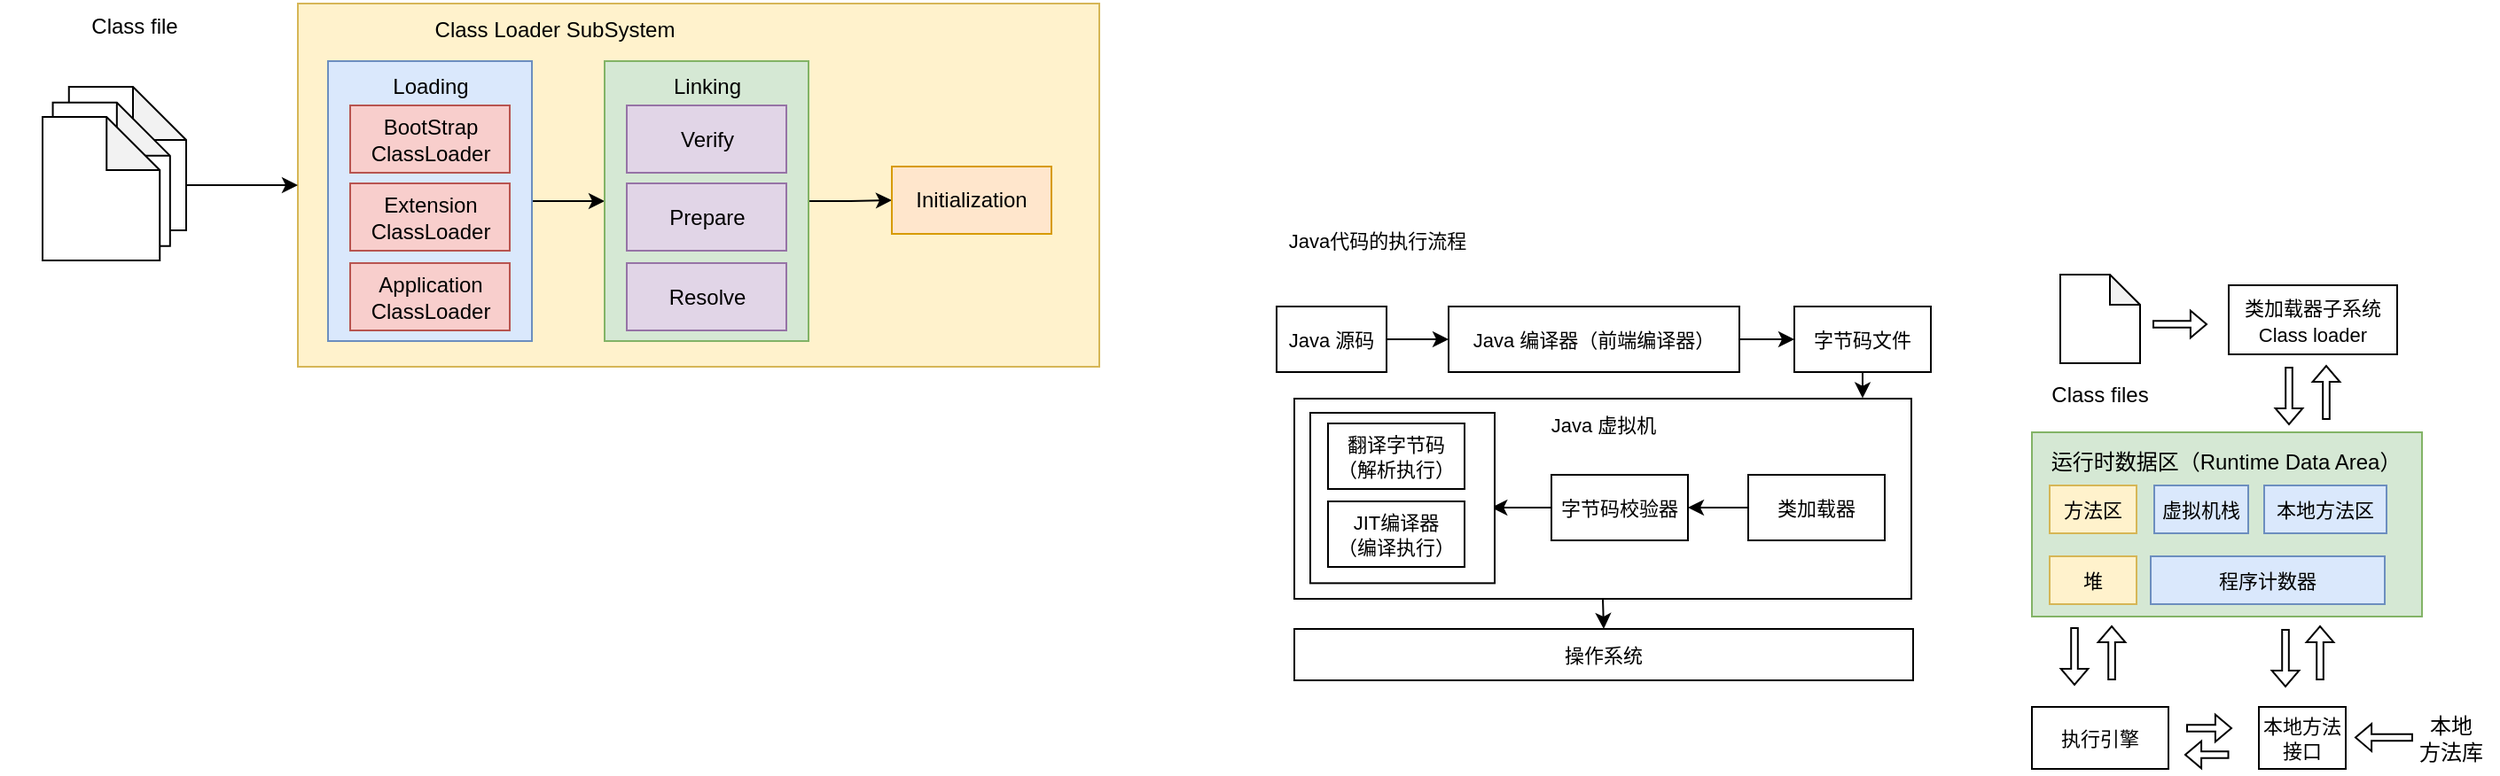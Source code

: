 <mxfile version="20.7.4" type="github">
  <diagram id="2l6POookc13yUhbBXWqV" name="第 1 页">
    <mxGraphModel dx="2390" dy="1110" grid="0" gridSize="10" guides="1" tooltips="1" connect="1" arrows="1" fold="1" page="1" pageScale="1" pageWidth="827" pageHeight="1169" math="0" shadow="0">
      <root>
        <mxCell id="0" />
        <mxCell id="1" parent="0" />
        <mxCell id="GEyLh_Zw_DPHrhrjRqtt-2" value="Class files" style="text;html=1;align=center;verticalAlign=middle;resizable=0;points=[];autosize=1;strokeColor=none;fillColor=none;" parent="1" vertex="1">
          <mxGeometry x="331" y="264" width="73" height="26" as="geometry" />
        </mxCell>
        <mxCell id="GEyLh_Zw_DPHrhrjRqtt-4" value="" style="shape=note;whiteSpace=wrap;html=1;backgroundOutline=1;darkOpacity=0.05;size=17;" parent="1" vertex="1">
          <mxGeometry x="346" y="209" width="45" height="50" as="geometry" />
        </mxCell>
        <mxCell id="GEyLh_Zw_DPHrhrjRqtt-7" value="" style="shape=flexArrow;endArrow=classic;html=1;rounded=0;width=3.81;endSize=2.681;endWidth=10.567;" parent="1" edge="1">
          <mxGeometry width="50" height="50" relative="1" as="geometry">
            <mxPoint x="398" y="237" as="sourcePoint" />
            <mxPoint x="429" y="237" as="targetPoint" />
          </mxGeometry>
        </mxCell>
        <mxCell id="GEyLh_Zw_DPHrhrjRqtt-8" value="" style="shape=flexArrow;endArrow=classic;html=1;rounded=0;width=3.81;endSize=2.681;endWidth=10.567;" parent="1" edge="1">
          <mxGeometry width="50" height="50" relative="1" as="geometry">
            <mxPoint x="475" y="261" as="sourcePoint" />
            <mxPoint x="475" y="294" as="targetPoint" />
          </mxGeometry>
        </mxCell>
        <mxCell id="GEyLh_Zw_DPHrhrjRqtt-9" value="&lt;font style=&quot;font-size: 11px;&quot;&gt;类加载器子系统&lt;br&gt;Class loader&lt;br&gt;&lt;/font&gt;" style="rounded=0;whiteSpace=wrap;html=1;" parent="1" vertex="1">
          <mxGeometry x="441" y="215" width="95" height="39" as="geometry" />
        </mxCell>
        <mxCell id="GEyLh_Zw_DPHrhrjRqtt-11" value="" style="shape=flexArrow;endArrow=classic;html=1;rounded=0;width=3.81;endSize=2.681;endWidth=10.567;" parent="1" edge="1">
          <mxGeometry width="50" height="50" relative="1" as="geometry">
            <mxPoint x="496" y="291" as="sourcePoint" />
            <mxPoint x="496" y="260" as="targetPoint" />
          </mxGeometry>
        </mxCell>
        <mxCell id="GEyLh_Zw_DPHrhrjRqtt-12" value="" style="rounded=0;whiteSpace=wrap;html=1;fontSize=11;fillColor=#d5e8d4;strokeColor=#82b366;" parent="1" vertex="1">
          <mxGeometry x="330" y="298" width="220" height="104" as="geometry" />
        </mxCell>
        <mxCell id="GEyLh_Zw_DPHrhrjRqtt-13" value="运行时数据区（Runtime Data Area）" style="text;html=1;align=center;verticalAlign=middle;resizable=0;points=[];autosize=1;strokeColor=none;fillColor=none;" parent="1" vertex="1">
          <mxGeometry x="331" y="302" width="215" height="26" as="geometry" />
        </mxCell>
        <mxCell id="GEyLh_Zw_DPHrhrjRqtt-14" value="方法区" style="rounded=0;whiteSpace=wrap;html=1;fontSize=11;fillColor=#fff2cc;strokeColor=#d6b656;" parent="1" vertex="1">
          <mxGeometry x="340" y="328" width="49" height="27" as="geometry" />
        </mxCell>
        <mxCell id="GEyLh_Zw_DPHrhrjRqtt-15" value="虚拟机栈" style="rounded=0;whiteSpace=wrap;html=1;fontSize=11;fillColor=#dae8fc;strokeColor=#6c8ebf;" parent="1" vertex="1">
          <mxGeometry x="399" y="328" width="53" height="27" as="geometry" />
        </mxCell>
        <mxCell id="GEyLh_Zw_DPHrhrjRqtt-16" value="本地方法区" style="rounded=0;whiteSpace=wrap;html=1;fontSize=11;fillColor=#dae8fc;strokeColor=#6c8ebf;" parent="1" vertex="1">
          <mxGeometry x="461" y="328" width="69" height="27" as="geometry" />
        </mxCell>
        <mxCell id="GEyLh_Zw_DPHrhrjRqtt-17" value="堆" style="rounded=0;whiteSpace=wrap;html=1;fontSize=11;fillColor=#fff2cc;strokeColor=#d6b656;" parent="1" vertex="1">
          <mxGeometry x="340" y="368" width="49" height="27" as="geometry" />
        </mxCell>
        <mxCell id="GEyLh_Zw_DPHrhrjRqtt-18" value="程序计数器" style="rounded=0;whiteSpace=wrap;html=1;fontSize=11;fillColor=#dae8fc;strokeColor=#6c8ebf;" parent="1" vertex="1">
          <mxGeometry x="397" y="368" width="132" height="27" as="geometry" />
        </mxCell>
        <mxCell id="GEyLh_Zw_DPHrhrjRqtt-19" value="" style="shape=flexArrow;endArrow=classic;html=1;rounded=0;width=3.81;endSize=2.681;endWidth=10.567;" parent="1" edge="1">
          <mxGeometry width="50" height="50" relative="1" as="geometry">
            <mxPoint x="354.01" y="408" as="sourcePoint" />
            <mxPoint x="354.01" y="441" as="targetPoint" />
          </mxGeometry>
        </mxCell>
        <mxCell id="GEyLh_Zw_DPHrhrjRqtt-20" value="" style="shape=flexArrow;endArrow=classic;html=1;rounded=0;width=3.81;endSize=2.681;endWidth=10.567;" parent="1" edge="1">
          <mxGeometry width="50" height="50" relative="1" as="geometry">
            <mxPoint x="375.01" y="438" as="sourcePoint" />
            <mxPoint x="375.01" y="407" as="targetPoint" />
          </mxGeometry>
        </mxCell>
        <mxCell id="GEyLh_Zw_DPHrhrjRqtt-21" value="" style="shape=flexArrow;endArrow=classic;html=1;rounded=0;width=3.81;endSize=2.681;endWidth=10.567;" parent="1" edge="1">
          <mxGeometry width="50" height="50" relative="1" as="geometry">
            <mxPoint x="441.26" y="480" as="sourcePoint" />
            <mxPoint x="416" y="480" as="targetPoint" />
          </mxGeometry>
        </mxCell>
        <mxCell id="GEyLh_Zw_DPHrhrjRqtt-22" value="" style="shape=flexArrow;endArrow=classic;html=1;rounded=0;width=3.81;endSize=2.681;endWidth=10.567;" parent="1" edge="1">
          <mxGeometry width="50" height="50" relative="1" as="geometry">
            <mxPoint x="417" y="465" as="sourcePoint" />
            <mxPoint x="443" y="465" as="targetPoint" />
          </mxGeometry>
        </mxCell>
        <mxCell id="GEyLh_Zw_DPHrhrjRqtt-23" value="执行引擎" style="rounded=0;whiteSpace=wrap;html=1;fontSize=11;" parent="1" vertex="1">
          <mxGeometry x="330" y="453" width="77" height="35" as="geometry" />
        </mxCell>
        <mxCell id="GEyLh_Zw_DPHrhrjRqtt-24" value="本地方法接口" style="rounded=0;whiteSpace=wrap;html=1;fontSize=11;" parent="1" vertex="1">
          <mxGeometry x="458" y="453" width="49" height="35" as="geometry" />
        </mxCell>
        <mxCell id="GEyLh_Zw_DPHrhrjRqtt-25" value="" style="shape=flexArrow;endArrow=classic;html=1;rounded=0;width=3.81;endSize=2.681;endWidth=10.567;" parent="1" edge="1">
          <mxGeometry width="50" height="50" relative="1" as="geometry">
            <mxPoint x="473.01" y="409" as="sourcePoint" />
            <mxPoint x="473.01" y="442" as="targetPoint" />
          </mxGeometry>
        </mxCell>
        <mxCell id="GEyLh_Zw_DPHrhrjRqtt-26" value="" style="shape=flexArrow;endArrow=classic;html=1;rounded=0;width=3.81;endSize=2.681;endWidth=10.567;" parent="1" edge="1">
          <mxGeometry width="50" height="50" relative="1" as="geometry">
            <mxPoint x="492.51" y="438" as="sourcePoint" />
            <mxPoint x="492.51" y="407" as="targetPoint" />
          </mxGeometry>
        </mxCell>
        <mxCell id="GEyLh_Zw_DPHrhrjRqtt-27" value="" style="shape=flexArrow;endArrow=classic;html=1;rounded=0;width=3.81;endSize=2.681;endWidth=10.567;" parent="1" edge="1">
          <mxGeometry width="50" height="50" relative="1" as="geometry">
            <mxPoint x="545" y="470.26" as="sourcePoint" />
            <mxPoint x="512.0" y="470.26" as="targetPoint" />
          </mxGeometry>
        </mxCell>
        <mxCell id="GEyLh_Zw_DPHrhrjRqtt-28" value="本地&lt;br&gt;方法库" style="text;html=1;align=center;verticalAlign=middle;resizable=0;points=[];autosize=1;strokeColor=none;fillColor=none;" parent="1" vertex="1">
          <mxGeometry x="539" y="450" width="54" height="41" as="geometry" />
        </mxCell>
        <mxCell id="GEyLh_Zw_DPHrhrjRqtt-43" style="edgeStyle=orthogonalEdgeStyle;rounded=0;orthogonalLoop=1;jettySize=auto;html=1;exitX=1;exitY=0.5;exitDx=0;exitDy=0;fontSize=11;" parent="1" source="GEyLh_Zw_DPHrhrjRqtt-30" target="GEyLh_Zw_DPHrhrjRqtt-31" edge="1">
          <mxGeometry relative="1" as="geometry" />
        </mxCell>
        <mxCell id="GEyLh_Zw_DPHrhrjRqtt-30" value="Java 源码" style="rounded=0;whiteSpace=wrap;html=1;fontSize=11;" parent="1" vertex="1">
          <mxGeometry x="-96" y="227" width="62" height="37" as="geometry" />
        </mxCell>
        <mxCell id="GEyLh_Zw_DPHrhrjRqtt-44" style="edgeStyle=orthogonalEdgeStyle;rounded=0;orthogonalLoop=1;jettySize=auto;html=1;exitX=1;exitY=0.5;exitDx=0;exitDy=0;fontSize=11;" parent="1" source="GEyLh_Zw_DPHrhrjRqtt-31" target="GEyLh_Zw_DPHrhrjRqtt-32" edge="1">
          <mxGeometry relative="1" as="geometry" />
        </mxCell>
        <mxCell id="GEyLh_Zw_DPHrhrjRqtt-31" value="Java 编译器（前端编译器）" style="rounded=0;whiteSpace=wrap;html=1;fontSize=11;" parent="1" vertex="1">
          <mxGeometry x="1" y="227" width="164" height="37" as="geometry" />
        </mxCell>
        <mxCell id="GEyLh_Zw_DPHrhrjRqtt-45" style="edgeStyle=orthogonalEdgeStyle;rounded=0;orthogonalLoop=1;jettySize=auto;html=1;exitX=0.5;exitY=1;exitDx=0;exitDy=0;entryX=0.921;entryY=-0.002;entryDx=0;entryDy=0;entryPerimeter=0;fontSize=11;" parent="1" source="GEyLh_Zw_DPHrhrjRqtt-32" target="GEyLh_Zw_DPHrhrjRqtt-33" edge="1">
          <mxGeometry relative="1" as="geometry" />
        </mxCell>
        <mxCell id="GEyLh_Zw_DPHrhrjRqtt-32" value="字节码文件" style="rounded=0;whiteSpace=wrap;html=1;fontSize=11;" parent="1" vertex="1">
          <mxGeometry x="196" y="227" width="77" height="37" as="geometry" />
        </mxCell>
        <mxCell id="GEyLh_Zw_DPHrhrjRqtt-47" style="edgeStyle=orthogonalEdgeStyle;rounded=0;orthogonalLoop=1;jettySize=auto;html=1;exitX=0.5;exitY=1;exitDx=0;exitDy=0;entryX=0.5;entryY=0;entryDx=0;entryDy=0;fontSize=11;" parent="1" source="GEyLh_Zw_DPHrhrjRqtt-33" target="GEyLh_Zw_DPHrhrjRqtt-46" edge="1">
          <mxGeometry relative="1" as="geometry" />
        </mxCell>
        <mxCell id="GEyLh_Zw_DPHrhrjRqtt-33" value="" style="rounded=0;whiteSpace=wrap;html=1;fontSize=11;" parent="1" vertex="1">
          <mxGeometry x="-86" y="279" width="348" height="113" as="geometry" />
        </mxCell>
        <mxCell id="GEyLh_Zw_DPHrhrjRqtt-34" value="Java 虚拟机" style="text;html=1;strokeColor=none;fillColor=none;align=center;verticalAlign=middle;whiteSpace=wrap;rounded=0;fontSize=11;" parent="1" vertex="1">
          <mxGeometry x="41.5" y="279" width="93" height="30" as="geometry" />
        </mxCell>
        <mxCell id="GEyLh_Zw_DPHrhrjRqtt-39" style="edgeStyle=orthogonalEdgeStyle;rounded=0;orthogonalLoop=1;jettySize=auto;html=1;exitX=0;exitY=0.5;exitDx=0;exitDy=0;fontSize=11;" parent="1" source="GEyLh_Zw_DPHrhrjRqtt-35" target="GEyLh_Zw_DPHrhrjRqtt-36" edge="1">
          <mxGeometry relative="1" as="geometry" />
        </mxCell>
        <mxCell id="GEyLh_Zw_DPHrhrjRqtt-35" value="类加载器" style="rounded=0;whiteSpace=wrap;html=1;fontSize=11;" parent="1" vertex="1">
          <mxGeometry x="170" y="322" width="77" height="37" as="geometry" />
        </mxCell>
        <mxCell id="GEyLh_Zw_DPHrhrjRqtt-42" style="edgeStyle=orthogonalEdgeStyle;rounded=0;orthogonalLoop=1;jettySize=auto;html=1;exitX=0;exitY=0.5;exitDx=0;exitDy=0;entryX=0.982;entryY=0.556;entryDx=0;entryDy=0;entryPerimeter=0;fontSize=11;" parent="1" source="GEyLh_Zw_DPHrhrjRqtt-36" target="GEyLh_Zw_DPHrhrjRqtt-41" edge="1">
          <mxGeometry relative="1" as="geometry" />
        </mxCell>
        <mxCell id="GEyLh_Zw_DPHrhrjRqtt-36" value="字节码校验器" style="rounded=0;whiteSpace=wrap;html=1;fontSize=11;" parent="1" vertex="1">
          <mxGeometry x="59" y="322" width="77" height="37" as="geometry" />
        </mxCell>
        <mxCell id="GEyLh_Zw_DPHrhrjRqtt-41" value="" style="rounded=0;whiteSpace=wrap;html=1;fontSize=11;shadow=0;" parent="1" vertex="1">
          <mxGeometry x="-77" y="287" width="104" height="96.17" as="geometry" />
        </mxCell>
        <mxCell id="GEyLh_Zw_DPHrhrjRqtt-37" value="翻译字节码&lt;br&gt;（解析执行）" style="rounded=0;whiteSpace=wrap;html=1;fontSize=11;" parent="1" vertex="1">
          <mxGeometry x="-67" y="293" width="77" height="37" as="geometry" />
        </mxCell>
        <mxCell id="GEyLh_Zw_DPHrhrjRqtt-38" value="JIT编译器&lt;br&gt;（编译执行）" style="rounded=0;whiteSpace=wrap;html=1;fontSize=11;" parent="1" vertex="1">
          <mxGeometry x="-67" y="337" width="77" height="37" as="geometry" />
        </mxCell>
        <mxCell id="GEyLh_Zw_DPHrhrjRqtt-46" value="操作系统" style="rounded=0;whiteSpace=wrap;html=1;shadow=0;fontSize=11;" parent="1" vertex="1">
          <mxGeometry x="-86" y="409" width="349" height="29" as="geometry" />
        </mxCell>
        <mxCell id="GEyLh_Zw_DPHrhrjRqtt-48" value="Java代码的执行流程" style="text;html=1;strokeColor=none;fillColor=none;align=center;verticalAlign=middle;whiteSpace=wrap;rounded=0;shadow=0;fontSize=11;" parent="1" vertex="1">
          <mxGeometry x="-98" y="170" width="118" height="39" as="geometry" />
        </mxCell>
        <mxCell id="VM4BvxP8CKEREufvAeqi-4" value="" style="group" parent="1" vertex="1" connectable="0">
          <mxGeometry x="-792" y="103" width="81" height="98" as="geometry" />
        </mxCell>
        <mxCell id="VM4BvxP8CKEREufvAeqi-1" value="" style="shape=note;whiteSpace=wrap;html=1;backgroundOutline=1;darkOpacity=0.05;" parent="VM4BvxP8CKEREufvAeqi-4" vertex="1">
          <mxGeometry x="14.878" width="66.122" height="80.992" as="geometry" />
        </mxCell>
        <mxCell id="VM4BvxP8CKEREufvAeqi-2" value="" style="shape=note;whiteSpace=wrap;html=1;backgroundOutline=1;darkOpacity=0.05;" parent="VM4BvxP8CKEREufvAeqi-4" vertex="1">
          <mxGeometry x="5.786" y="8.909" width="66.122" height="80.992" as="geometry" />
        </mxCell>
        <mxCell id="VM4BvxP8CKEREufvAeqi-3" value="" style="shape=note;whiteSpace=wrap;html=1;backgroundOutline=1;darkOpacity=0.05;" parent="VM4BvxP8CKEREufvAeqi-4" vertex="1">
          <mxGeometry y="17.008" width="66.122" height="80.992" as="geometry" />
        </mxCell>
        <mxCell id="VM4BvxP8CKEREufvAeqi-5" value="" style="rounded=0;whiteSpace=wrap;html=1;fillColor=#fff2cc;strokeColor=#d6b656;" parent="1" vertex="1">
          <mxGeometry x="-648" y="56" width="452" height="205" as="geometry" />
        </mxCell>
        <mxCell id="VM4BvxP8CKEREufvAeqi-18" style="edgeStyle=orthogonalEdgeStyle;rounded=0;orthogonalLoop=1;jettySize=auto;html=1;exitX=1;exitY=0.5;exitDx=0;exitDy=0;entryX=0;entryY=0.5;entryDx=0;entryDy=0;" parent="1" source="VM4BvxP8CKEREufvAeqi-6" target="VM4BvxP8CKEREufvAeqi-11" edge="1">
          <mxGeometry relative="1" as="geometry" />
        </mxCell>
        <mxCell id="VM4BvxP8CKEREufvAeqi-6" value="" style="rounded=0;whiteSpace=wrap;html=1;fillColor=#dae8fc;strokeColor=#6c8ebf;" parent="1" vertex="1">
          <mxGeometry x="-631" y="88.5" width="115" height="158" as="geometry" />
        </mxCell>
        <mxCell id="VM4BvxP8CKEREufvAeqi-7" value="BootStrap&lt;br&gt;ClassLoader" style="rounded=0;whiteSpace=wrap;html=1;fillColor=#f8cecc;strokeColor=#b85450;" parent="1" vertex="1">
          <mxGeometry x="-618.5" y="113.5" width="90" height="38" as="geometry" />
        </mxCell>
        <mxCell id="VM4BvxP8CKEREufvAeqi-8" value="Loading" style="text;html=1;strokeColor=none;fillColor=none;align=center;verticalAlign=middle;whiteSpace=wrap;rounded=0;" parent="1" vertex="1">
          <mxGeometry x="-603.5" y="87.5" width="60" height="30" as="geometry" />
        </mxCell>
        <mxCell id="VM4BvxP8CKEREufvAeqi-9" value="Extension&lt;br&gt;ClassLoader" style="rounded=0;whiteSpace=wrap;html=1;fillColor=#f8cecc;strokeColor=#b85450;" parent="1" vertex="1">
          <mxGeometry x="-618.5" y="157.5" width="90" height="38" as="geometry" />
        </mxCell>
        <mxCell id="VM4BvxP8CKEREufvAeqi-10" value="Application&lt;br&gt;ClassLoader" style="rounded=0;whiteSpace=wrap;html=1;fillColor=#f8cecc;strokeColor=#b85450;" parent="1" vertex="1">
          <mxGeometry x="-618.5" y="202.5" width="90" height="38" as="geometry" />
        </mxCell>
        <mxCell id="VM4BvxP8CKEREufvAeqi-19" style="edgeStyle=orthogonalEdgeStyle;rounded=0;orthogonalLoop=1;jettySize=auto;html=1;exitX=1;exitY=0.5;exitDx=0;exitDy=0;" parent="1" source="VM4BvxP8CKEREufvAeqi-11" target="VM4BvxP8CKEREufvAeqi-16" edge="1">
          <mxGeometry relative="1" as="geometry" />
        </mxCell>
        <mxCell id="VM4BvxP8CKEREufvAeqi-11" value="" style="rounded=0;whiteSpace=wrap;html=1;fillColor=#d5e8d4;strokeColor=#82b366;" parent="1" vertex="1">
          <mxGeometry x="-475" y="88.5" width="115" height="158" as="geometry" />
        </mxCell>
        <mxCell id="VM4BvxP8CKEREufvAeqi-12" value="Verify" style="rounded=0;whiteSpace=wrap;html=1;fillColor=#e1d5e7;strokeColor=#9673a6;" parent="1" vertex="1">
          <mxGeometry x="-462.5" y="113.5" width="90" height="38" as="geometry" />
        </mxCell>
        <mxCell id="VM4BvxP8CKEREufvAeqi-13" value="Linking" style="text;html=1;strokeColor=none;fillColor=none;align=center;verticalAlign=middle;whiteSpace=wrap;rounded=0;" parent="1" vertex="1">
          <mxGeometry x="-447.5" y="87.5" width="60" height="30" as="geometry" />
        </mxCell>
        <mxCell id="VM4BvxP8CKEREufvAeqi-14" value="Prepare" style="rounded=0;whiteSpace=wrap;html=1;fillColor=#e1d5e7;strokeColor=#9673a6;" parent="1" vertex="1">
          <mxGeometry x="-462.5" y="157.5" width="90" height="38" as="geometry" />
        </mxCell>
        <mxCell id="VM4BvxP8CKEREufvAeqi-15" value="Resolve" style="rounded=0;whiteSpace=wrap;html=1;fillColor=#e1d5e7;strokeColor=#9673a6;" parent="1" vertex="1">
          <mxGeometry x="-462.5" y="202.5" width="90" height="38" as="geometry" />
        </mxCell>
        <mxCell id="VM4BvxP8CKEREufvAeqi-16" value="Initialization" style="rounded=0;whiteSpace=wrap;html=1;fillColor=#ffe6cc;strokeColor=#d79b00;" parent="1" vertex="1">
          <mxGeometry x="-313" y="148" width="90" height="38" as="geometry" />
        </mxCell>
        <mxCell id="VM4BvxP8CKEREufvAeqi-17" value="Class Loader SubSystem" style="text;html=1;strokeColor=none;fillColor=none;align=center;verticalAlign=middle;whiteSpace=wrap;rounded=0;" parent="1" vertex="1">
          <mxGeometry x="-579" y="56" width="152" height="30" as="geometry" />
        </mxCell>
        <mxCell id="EeLXX2SzU0Qt9uE2UFXB-1" style="edgeStyle=orthogonalEdgeStyle;rounded=0;orthogonalLoop=1;jettySize=auto;html=1;exitX=0;exitY=0;exitDx=66.122;exitDy=55.496;exitPerimeter=0;entryX=0;entryY=0.5;entryDx=0;entryDy=0;" edge="1" parent="1" source="VM4BvxP8CKEREufvAeqi-1" target="VM4BvxP8CKEREufvAeqi-5">
          <mxGeometry relative="1" as="geometry" />
        </mxCell>
        <mxCell id="EeLXX2SzU0Qt9uE2UFXB-2" value="Class file" style="text;html=1;strokeColor=none;fillColor=none;align=center;verticalAlign=middle;whiteSpace=wrap;rounded=0;" vertex="1" parent="1">
          <mxGeometry x="-816" y="54" width="152" height="30" as="geometry" />
        </mxCell>
      </root>
    </mxGraphModel>
  </diagram>
</mxfile>
